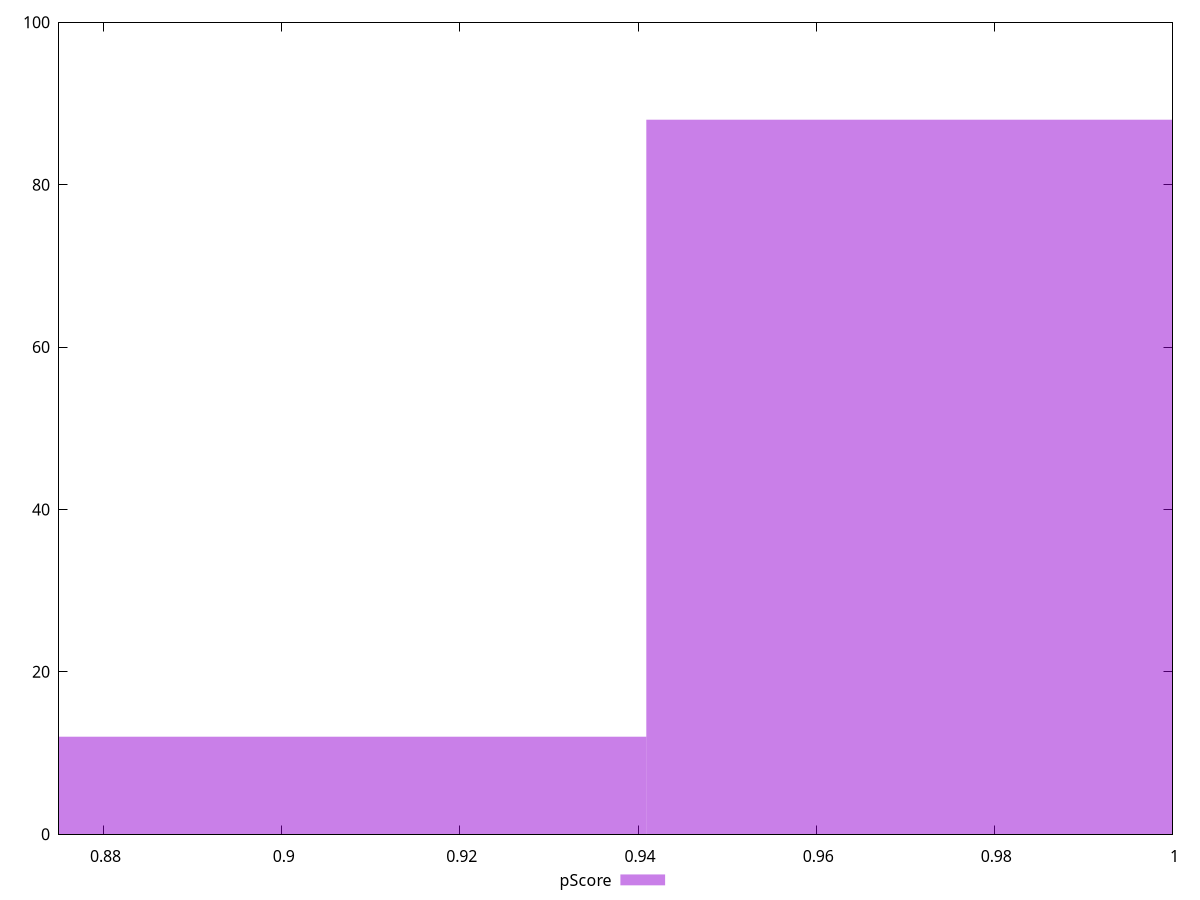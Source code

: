 reset

$pScore <<EOF
0.9000202910450753 12
0.9818403175037185 88
EOF

set key outside below
set boxwidth 0.08182002645864321
set xrange [0.875:1]
set yrange [0:100]
set trange [0:100]
set style fill transparent solid 0.5 noborder
set terminal svg size 640, 490 enhanced background rgb 'white'
set output "report_00017_2021-02-10T15-08-03.406Z/unminified-css/samples/pages/pScore/histogram.svg"

plot $pScore title "pScore" with boxes

reset
